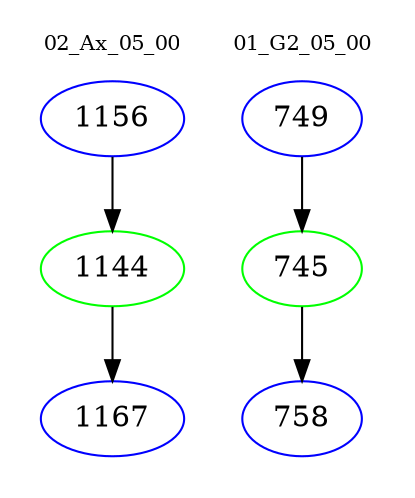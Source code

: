digraph{
subgraph cluster_0 {
color = white
label = "02_Ax_05_00";
fontsize=10;
T0_1156 [label="1156", color="blue"]
T0_1156 -> T0_1144 [color="black"]
T0_1144 [label="1144", color="green"]
T0_1144 -> T0_1167 [color="black"]
T0_1167 [label="1167", color="blue"]
}
subgraph cluster_1 {
color = white
label = "01_G2_05_00";
fontsize=10;
T1_749 [label="749", color="blue"]
T1_749 -> T1_745 [color="black"]
T1_745 [label="745", color="green"]
T1_745 -> T1_758 [color="black"]
T1_758 [label="758", color="blue"]
}
}
